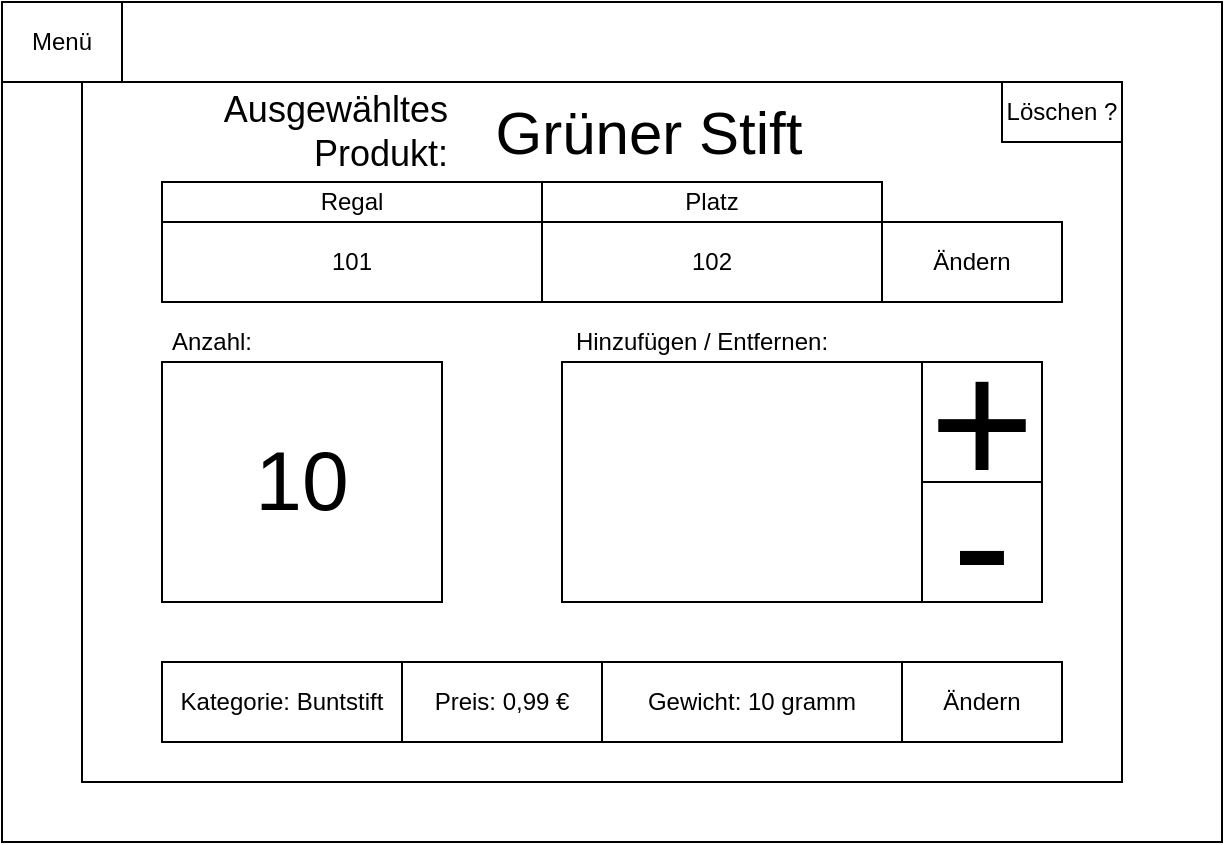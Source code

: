 <mxfile version="12.3.2" type="device" pages="1"><diagram id="sf5lxHcfiDxDPLDe1BbD" name="Page-1"><mxGraphModel dx="1086" dy="806" grid="1" gridSize="10" guides="1" tooltips="1" connect="1" arrows="1" fold="1" page="1" pageScale="1" pageWidth="827" pageHeight="1169" math="0" shadow="0"><root><mxCell id="0"/><mxCell id="1" parent="0"/><mxCell id="0is604dzVzYSEZ6XbnPD-3" value="" style="rounded=0;whiteSpace=wrap;html=1;" parent="1" vertex="1"><mxGeometry x="90" y="190" width="610" height="420" as="geometry"/></mxCell><mxCell id="0is604dzVzYSEZ6XbnPD-4" value="" style="rounded=0;whiteSpace=wrap;html=1;" parent="1" vertex="1"><mxGeometry x="130" y="230" width="520" height="350" as="geometry"/></mxCell><mxCell id="0is604dzVzYSEZ6XbnPD-6" value="101" style="rounded=0;whiteSpace=wrap;html=1;" parent="1" vertex="1"><mxGeometry x="170" y="300" width="190" height="40" as="geometry"/></mxCell><mxCell id="0is604dzVzYSEZ6XbnPD-7" value="102" style="rounded=0;whiteSpace=wrap;html=1;" parent="1" vertex="1"><mxGeometry x="360" y="300" width="170" height="40" as="geometry"/></mxCell><mxCell id="0is604dzVzYSEZ6XbnPD-8" value="Ändern" style="rounded=0;whiteSpace=wrap;html=1;" parent="1" vertex="1"><mxGeometry x="530" y="300" width="90" height="40" as="geometry"/></mxCell><mxCell id="QE-JvXagMVvptuSg7lWe-1" value="&lt;font style=&quot;font-size: 30px&quot;&gt;Grüner Stift&lt;/font&gt;" style="text;html=1;strokeColor=none;fillColor=none;align=center;verticalAlign=middle;whiteSpace=wrap;rounded=0;" parent="1" vertex="1"><mxGeometry x="315" y="235" width="197" height="40" as="geometry"/></mxCell><mxCell id="QE-JvXagMVvptuSg7lWe-3" value="Regal" style="rounded=0;whiteSpace=wrap;html=1;" parent="1" vertex="1"><mxGeometry x="170" y="280" width="190" height="20" as="geometry"/></mxCell><mxCell id="QE-JvXagMVvptuSg7lWe-4" value="Platz" style="rounded=0;whiteSpace=wrap;html=1;" parent="1" vertex="1"><mxGeometry x="360" y="280" width="170" height="20" as="geometry"/></mxCell><mxCell id="QE-JvXagMVvptuSg7lWe-5" value="Preis: 0,99 €" style="rounded=0;whiteSpace=wrap;html=1;" parent="1" vertex="1"><mxGeometry x="290" y="520" width="100" height="40" as="geometry"/></mxCell><mxCell id="QE-JvXagMVvptuSg7lWe-7" value="Gewicht: 10 gramm" style="rounded=0;whiteSpace=wrap;html=1;" parent="1" vertex="1"><mxGeometry x="390" y="520" width="150" height="40" as="geometry"/></mxCell><mxCell id="QE-JvXagMVvptuSg7lWe-8" value="Ändern" style="rounded=0;whiteSpace=wrap;html=1;" parent="1" vertex="1"><mxGeometry x="540" y="520" width="80" height="40" as="geometry"/></mxCell><mxCell id="QE-JvXagMVvptuSg7lWe-9" value="&lt;font style=&quot;font-size: 90px&quot;&gt;+&lt;/font&gt;" style="rounded=0;whiteSpace=wrap;html=1;" parent="1" vertex="1"><mxGeometry x="550" y="370" width="60" height="60" as="geometry"/></mxCell><mxCell id="QE-JvXagMVvptuSg7lWe-10" value="&lt;font&gt;&lt;font style=&quot;font-size: 90px&quot;&gt;-&lt;/font&gt;&lt;br&gt;&lt;/font&gt;" style="rounded=0;whiteSpace=wrap;html=1;" parent="1" vertex="1"><mxGeometry x="550" y="430" width="60" height="60" as="geometry"/></mxCell><mxCell id="QE-JvXagMVvptuSg7lWe-11" value="" style="rounded=0;whiteSpace=wrap;html=1;" parent="1" vertex="1"><mxGeometry x="370" y="370" width="180" height="120" as="geometry"/></mxCell><mxCell id="QE-JvXagMVvptuSg7lWe-12" value="&lt;font style=&quot;font-size: 42px&quot;&gt;10&lt;/font&gt;" style="rounded=0;whiteSpace=wrap;html=1;" parent="1" vertex="1"><mxGeometry x="170" y="370" width="140" height="120" as="geometry"/></mxCell><mxCell id="QE-JvXagMVvptuSg7lWe-13" value="Anzahl:" style="text;html=1;strokeColor=none;fillColor=none;align=center;verticalAlign=middle;whiteSpace=wrap;rounded=0;" parent="1" vertex="1"><mxGeometry x="170" y="350" width="50" height="20" as="geometry"/></mxCell><mxCell id="QE-JvXagMVvptuSg7lWe-14" value="Hinzufügen / Entfernen:" style="text;html=1;strokeColor=none;fillColor=none;align=center;verticalAlign=middle;whiteSpace=wrap;rounded=0;" parent="1" vertex="1"><mxGeometry x="370" y="350" width="140" height="20" as="geometry"/></mxCell><mxCell id="17MyfZVktT5ASIgcSNb_-1" value="Kategorie: Buntstift" style="rounded=0;whiteSpace=wrap;html=1;" parent="1" vertex="1"><mxGeometry x="170" y="520" width="120" height="40" as="geometry"/></mxCell><mxCell id="DZI8m8guBseaspiPSHjH-1" value="Menü" style="rounded=0;whiteSpace=wrap;html=1;" parent="1" vertex="1"><mxGeometry x="90" y="190" width="60" height="40" as="geometry"/></mxCell><mxCell id="5JtX3Md8luBLRFijnfo1-1" value="Löschen ?" style="rounded=0;whiteSpace=wrap;html=1;" parent="1" vertex="1"><mxGeometry x="590" y="230" width="60" height="30" as="geometry"/></mxCell><mxCell id="5qGpxqHRt_lErlqcDNUE-1" value="&lt;font style=&quot;font-size: 18px&quot;&gt;Ausgewähltes Produkt:&lt;/font&gt;" style="text;html=1;strokeColor=none;fillColor=none;align=right;verticalAlign=middle;whiteSpace=wrap;rounded=0;" parent="1" vertex="1"><mxGeometry x="195" y="235" width="120" height="40" as="geometry"/></mxCell></root></mxGraphModel></diagram></mxfile>
